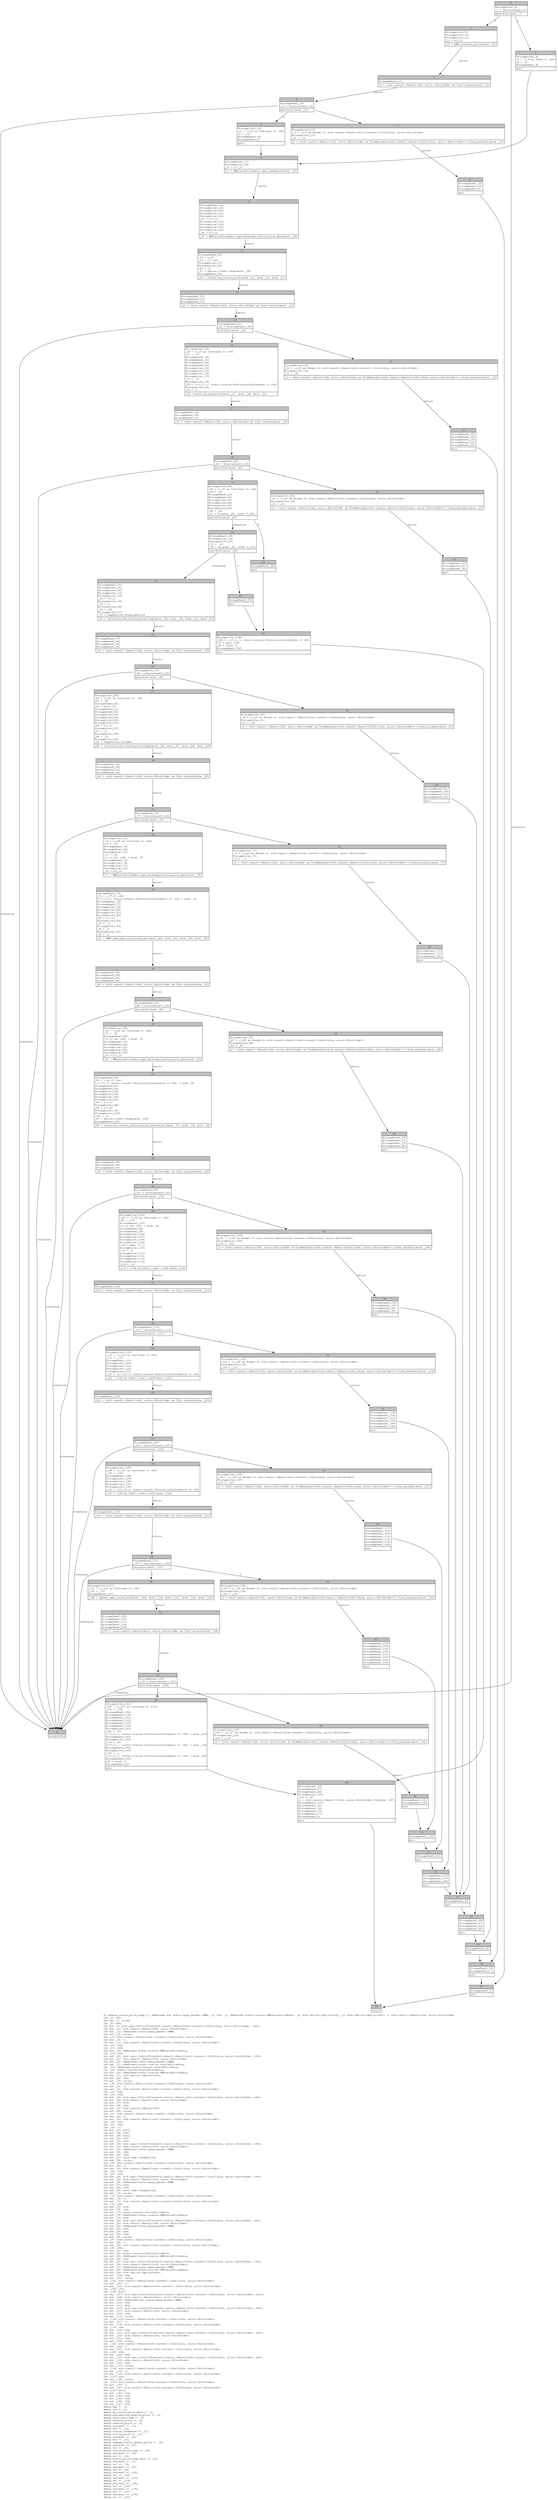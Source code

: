 digraph Mir_0_1795 {
    graph [fontname="Courier, monospace"];
    node [fontname="Courier, monospace"];
    edge [fontname="Courier, monospace"];
    label=<fn update_oracle_price_twap(_1: &amp;ReErased mut state::perp_market::AMM, _2: i64, _3: &amp;ReErased state::oracle::MMOraclePriceData, _4: std::option::Option&lt;u64&gt;, _5: std::option::Option&lt;i64&gt;) -&gt; std::result::Result&lt;i64, error::ErrorCode&gt;<br align="left"/>let _6: u64;<br align="left"/>let mut _7: isize;<br align="left"/>let _8: u64;<br align="left"/>let mut _9: std::ops::ControlFlow&lt;std::result::Result&lt;std::convert::Infallible, error::ErrorCode&gt;, u64&gt;;<br align="left"/>let mut _10: std::result::Result&lt;u64, error::ErrorCode&gt;;<br align="left"/>let mut _11: &amp;ReErased state::perp_market::AMM;<br align="left"/>let mut _12: isize;<br align="left"/>let _13: std::result::Result&lt;std::convert::Infallible, error::ErrorCode&gt;;<br align="left"/>let mut _14: !;<br align="left"/>let mut _15: std::result::Result&lt;std::convert::Infallible, error::ErrorCode&gt;;<br align="left"/>let _16: u64;<br align="left"/>let _17: u64;<br align="left"/>let mut _18: &amp;ReErased state::oracle::MMOraclePriceData;<br align="left"/>let _19: i64;<br align="left"/>let mut _20: std::ops::ControlFlow&lt;std::result::Result&lt;std::convert::Infallible, error::ErrorCode&gt;, i64&gt;;<br align="left"/>let mut _21: std::result::Result&lt;i64, error::ErrorCode&gt;;<br align="left"/>let mut _22: &amp;ReErased state::perp_market::AMM;<br align="left"/>let mut _23: &amp;ReErased state::oracle::OraclePriceData;<br align="left"/>let _24: &amp;ReErased state::oracle::OraclePriceData;<br align="left"/>let _25: state::oracle::OraclePriceData;<br align="left"/>let mut _26: &amp;ReErased state::oracle::MMOraclePriceData;<br align="left"/>let mut _27: std::option::Option&lt;u64&gt;;<br align="left"/>let mut _28: u64;<br align="left"/>let mut _29: isize;<br align="left"/>let _30: std::result::Result&lt;std::convert::Infallible, error::ErrorCode&gt;;<br align="left"/>let mut _31: !;<br align="left"/>let mut _32: std::result::Result&lt;std::convert::Infallible, error::ErrorCode&gt;;<br align="left"/>let _33: i64;<br align="left"/>let _34: i64;<br align="left"/>let mut _35: std::ops::ControlFlow&lt;std::result::Result&lt;std::convert::Infallible, error::ErrorCode&gt;, i64&gt;;<br align="left"/>let mut _36: std::result::Result&lt;i64, error::ErrorCode&gt;;<br align="left"/>let mut _37: i64;<br align="left"/>let mut _38: i64;<br align="left"/>let mut _39: std::option::Option&lt;i64&gt;;<br align="left"/>let mut _40: isize;<br align="left"/>let _41: std::result::Result&lt;std::convert::Infallible, error::ErrorCode&gt;;<br align="left"/>let mut _42: !;<br align="left"/>let mut _43: std::result::Result&lt;std::convert::Infallible, error::ErrorCode&gt;;<br align="left"/>let _44: i64;<br align="left"/>let _45: i64;<br align="left"/>let _46: ();<br align="left"/>let mut _47: bool;<br align="left"/>let mut _48: i64;<br align="left"/>let mut _49: bool;<br align="left"/>let mut _50: i64;<br align="left"/>let mut _51: i64;<br align="left"/>let mut _52: std::ops::ControlFlow&lt;std::result::Result&lt;std::convert::Infallible, error::ErrorCode&gt;, i64&gt;;<br align="left"/>let mut _53: std::result::Result&lt;i64, error::ErrorCode&gt;;<br align="left"/>let mut _54: &amp;ReErased state::perp_market::AMM;<br align="left"/>let mut _55: i64;<br align="left"/>let mut _56: i64;<br align="left"/>let mut _57: math::amm::TwapPeriod;<br align="left"/>let mut _58: isize;<br align="left"/>let _59: std::result::Result&lt;std::convert::Infallible, error::ErrorCode&gt;;<br align="left"/>let mut _60: !;<br align="left"/>let mut _61: std::result::Result&lt;std::convert::Infallible, error::ErrorCode&gt;;<br align="left"/>let _62: i64;<br align="left"/>let _63: i64;<br align="left"/>let mut _64: std::ops::ControlFlow&lt;std::result::Result&lt;std::convert::Infallible, error::ErrorCode&gt;, i64&gt;;<br align="left"/>let mut _65: std::result::Result&lt;i64, error::ErrorCode&gt;;<br align="left"/>let mut _66: &amp;ReErased state::perp_market::AMM;<br align="left"/>let mut _67: i64;<br align="left"/>let mut _68: i64;<br align="left"/>let mut _69: math::amm::TwapPeriod;<br align="left"/>let mut _70: isize;<br align="left"/>let _71: std::result::Result&lt;std::convert::Infallible, error::ErrorCode&gt;;<br align="left"/>let mut _72: !;<br align="left"/>let mut _73: std::result::Result&lt;std::convert::Infallible, error::ErrorCode&gt;;<br align="left"/>let _74: i64;<br align="left"/>let mut _75: i64;<br align="left"/>let mut _76: i64;<br align="left"/>let mut _77: state::oracle::OraclePriceData;<br align="left"/>let mut _78: &amp;ReErased state::oracle::MMOraclePriceData;<br align="left"/>let mut _79: u64;<br align="left"/>let mut _80: std::ops::ControlFlow&lt;std::result::Result&lt;std::convert::Infallible, error::ErrorCode&gt;, u64&gt;;<br align="left"/>let mut _81: std::result::Result&lt;u64, error::ErrorCode&gt;;<br align="left"/>let mut _82: &amp;ReErased state::perp_market::AMM;<br align="left"/>let mut _83: u64;<br align="left"/>let mut _84: u64;<br align="left"/>let mut _85: i64;<br align="left"/>let mut _86: isize;<br align="left"/>let _87: std::result::Result&lt;std::convert::Infallible, error::ErrorCode&gt;;<br align="left"/>let mut _88: !;<br align="left"/>let mut _89: std::result::Result&lt;std::convert::Infallible, error::ErrorCode&gt;;<br align="left"/>let _90: u64;<br align="left"/>let mut _91: i64;<br align="left"/>let mut _92: state::oracle::OraclePriceData;<br align="left"/>let mut _93: &amp;ReErased state::oracle::MMOraclePriceData;<br align="left"/>let mut _94: i64;<br align="left"/>let mut _95: std::ops::ControlFlow&lt;std::result::Result&lt;std::convert::Infallible, error::ErrorCode&gt;, i64&gt;;<br align="left"/>let mut _96: std::result::Result&lt;i64, error::ErrorCode&gt;;<br align="left"/>let mut _97: &amp;ReErased state::perp_market::AMM;<br align="left"/>let mut _98: &amp;ReErased state::oracle::MMOraclePriceData;<br align="left"/>let mut _99: std::option::Option&lt;u64&gt;;<br align="left"/>let mut _100: u64;<br align="left"/>let mut _101: isize;<br align="left"/>let _102: std::result::Result&lt;std::convert::Infallible, error::ErrorCode&gt;;<br align="left"/>let mut _103: !;<br align="left"/>let mut _104: std::result::Result&lt;std::convert::Infallible, error::ErrorCode&gt;;<br align="left"/>let _105: i64;<br align="left"/>let _106: bool;<br align="left"/>let mut _107: std::ops::ControlFlow&lt;std::result::Result&lt;std::convert::Infallible, error::ErrorCode&gt;, bool&gt;;<br align="left"/>let mut _108: std::result::Result&lt;bool, error::ErrorCode&gt;;<br align="left"/>let mut _109: &amp;ReErased mut state::perp_market::AMM;<br align="left"/>let mut _110: i64;<br align="left"/>let mut _111: u64;<br align="left"/>let mut _112: std::ops::ControlFlow&lt;std::result::Result&lt;std::convert::Infallible, error::ErrorCode&gt;, u64&gt;;<br align="left"/>let mut _113: std::result::Result&lt;u64, error::ErrorCode&gt;;<br align="left"/>let mut _114: i64;<br align="left"/>let mut _115: isize;<br align="left"/>let _116: std::result::Result&lt;std::convert::Infallible, error::ErrorCode&gt;;<br align="left"/>let mut _117: !;<br align="left"/>let mut _118: std::result::Result&lt;std::convert::Infallible, error::ErrorCode&gt;;<br align="left"/>let _119: u64;<br align="left"/>let mut _120: u64;<br align="left"/>let mut _121: std::ops::ControlFlow&lt;std::result::Result&lt;std::convert::Infallible, error::ErrorCode&gt;, u64&gt;;<br align="left"/>let mut _122: std::result::Result&lt;u64, error::ErrorCode&gt;;<br align="left"/>let mut _123: i64;<br align="left"/>let mut _124: isize;<br align="left"/>let _125: std::result::Result&lt;std::convert::Infallible, error::ErrorCode&gt;;<br align="left"/>let mut _126: !;<br align="left"/>let mut _127: std::result::Result&lt;std::convert::Infallible, error::ErrorCode&gt;;<br align="left"/>let _128: u64;<br align="left"/>let mut _129: u64;<br align="left"/>let mut _130: std::ops::ControlFlow&lt;std::result::Result&lt;std::convert::Infallible, error::ErrorCode&gt;, u64&gt;;<br align="left"/>let mut _131: std::result::Result&lt;u64, error::ErrorCode&gt;;<br align="left"/>let mut _132: i64;<br align="left"/>let mut _133: isize;<br align="left"/>let _134: std::result::Result&lt;std::convert::Infallible, error::ErrorCode&gt;;<br align="left"/>let mut _135: !;<br align="left"/>let mut _136: std::result::Result&lt;std::convert::Infallible, error::ErrorCode&gt;;<br align="left"/>let _137: u64;<br align="left"/>let mut _138: isize;<br align="left"/>let _139: std::result::Result&lt;std::convert::Infallible, error::ErrorCode&gt;;<br align="left"/>let mut _140: !;<br align="left"/>let mut _141: std::result::Result&lt;std::convert::Infallible, error::ErrorCode&gt;;<br align="left"/>let _142: bool;<br align="left"/>let mut _143: i64;<br align="left"/>let mut _144: i64;<br align="left"/>let mut _145: i64;<br align="left"/>let mut _146: i64;<br align="left"/>let mut _147: i64;<br align="left"/>debug amm =&gt; _1;<br align="left"/>debug now =&gt; _2;<br align="left"/>debug mm_oracle_price_data =&gt; _3;<br align="left"/>debug precomputed_reserve_price =&gt; _4;<br align="left"/>debug sanitize_clamp =&gt; _5;<br align="left"/>debug reserve_price =&gt; _6;<br align="left"/>debug reserve_price =&gt; _8;<br align="left"/>debug residual =&gt; _13;<br align="left"/>debug val =&gt; _16;<br align="left"/>debug oracle_confidence =&gt; _17;<br align="left"/>debug oracle_price =&gt; _19;<br align="left"/>debug residual =&gt; _30;<br align="left"/>debug val =&gt; _33;<br align="left"/>debug capped_oracle_update_price =&gt; _34;<br align="left"/>debug residual =&gt; _41;<br align="left"/>debug val =&gt; _44;<br align="left"/>debug oracle_price_twap =&gt; _45;<br align="left"/>debug residual =&gt; _59;<br align="left"/>debug val =&gt; _62;<br align="left"/>debug oracle_price_twap_5min =&gt; _63;<br align="left"/>debug residual =&gt; _71;<br align="left"/>debug val =&gt; _74;<br align="left"/>debug residual =&gt; _87;<br align="left"/>debug val =&gt; _90;<br align="left"/>debug residual =&gt; _102;<br align="left"/>debug val =&gt; _105;<br align="left"/>debug residual =&gt; _116;<br align="left"/>debug val =&gt; _119;<br align="left"/>debug residual =&gt; _125;<br align="left"/>debug val =&gt; _128;<br align="left"/>debug residual =&gt; _134;<br align="left"/>debug val =&gt; _137;<br align="left"/>debug residual =&gt; _139;<br align="left"/>debug val =&gt; _142;<br align="left"/>>;
    bb0__0_1795 [shape="none", label=<<table border="0" cellborder="1" cellspacing="0"><tr><td bgcolor="gray" align="center" colspan="1">0</td></tr><tr><td align="left" balign="left">StorageLive(_6)<br/>_7 = discriminant(_4)<br/></td></tr><tr><td align="left">switchInt(move _7)</td></tr></table>>];
    bb1__0_1795 [shape="none", label=<<table border="0" cellborder="1" cellspacing="0"><tr><td bgcolor="gray" align="center" colspan="1">1</td></tr><tr><td align="left" balign="left">StorageLive(_9)<br/>StorageLive(_10)<br/>StorageLive(_11)<br/>_11 = &amp;(*_1)<br/></td></tr><tr><td align="left">_10 = AMM::reserve_price(move _11)</td></tr></table>>];
    bb2__0_1795 [shape="none", label=<<table border="0" cellborder="1" cellspacing="0"><tr><td bgcolor="gray" align="center" colspan="1">2</td></tr><tr><td align="left">unreachable</td></tr></table>>];
    bb3__0_1795 [shape="none", label=<<table border="0" cellborder="1" cellspacing="0"><tr><td bgcolor="gray" align="center" colspan="1">3</td></tr><tr><td align="left" balign="left">StorageLive(_8)<br/>_8 = ((_4 as Some).0: u64)<br/>_6 = _8<br/>StorageDead(_8)<br/></td></tr><tr><td align="left">goto</td></tr></table>>];
    bb4__0_1795 [shape="none", label=<<table border="0" cellborder="1" cellspacing="0"><tr><td bgcolor="gray" align="center" colspan="1">4</td></tr><tr><td align="left" balign="left">StorageDead(_11)<br/></td></tr><tr><td align="left">_9 = &lt;std::result::Result&lt;u64, error::ErrorCode&gt; as Try&gt;::branch(move _10)</td></tr></table>>];
    bb5__0_1795 [shape="none", label=<<table border="0" cellborder="1" cellspacing="0"><tr><td bgcolor="gray" align="center" colspan="1">5</td></tr><tr><td align="left" balign="left">StorageDead(_10)<br/>_12 = discriminant(_9)<br/></td></tr><tr><td align="left">switchInt(move _12)</td></tr></table>>];
    bb6__0_1795 [shape="none", label=<<table border="0" cellborder="1" cellspacing="0"><tr><td bgcolor="gray" align="center" colspan="1">6</td></tr><tr><td align="left" balign="left">StorageLive(_16)<br/>_16 = ((_9 as Continue).0: u64)<br/>_6 = _16<br/>StorageDead(_16)<br/>StorageDead(_9)<br/></td></tr><tr><td align="left">goto</td></tr></table>>];
    bb7__0_1795 [shape="none", label=<<table border="0" cellborder="1" cellspacing="0"><tr><td bgcolor="gray" align="center" colspan="1">7</td></tr><tr><td align="left" balign="left">StorageLive(_13)<br/>_13 = ((_9 as Break).0: std::result::Result&lt;std::convert::Infallible, error::ErrorCode&gt;)<br/>StorageLive(_15)<br/>_15 = _13<br/></td></tr><tr><td align="left">_0 = &lt;std::result::Result&lt;i64, error::ErrorCode&gt; as FromResidual&lt;std::result::Result&lt;Infallible, error::ErrorCode&gt;&gt;&gt;::from_residual(move _15)</td></tr></table>>];
    bb8__0_1795 [shape="none", label=<<table border="0" cellborder="1" cellspacing="0"><tr><td bgcolor="gray" align="center" colspan="1">8</td></tr><tr><td align="left" balign="left">StorageDead(_15)<br/>StorageDead(_13)<br/>StorageDead(_9)<br/></td></tr><tr><td align="left">goto</td></tr></table>>];
    bb9__0_1795 [shape="none", label=<<table border="0" cellborder="1" cellspacing="0"><tr><td bgcolor="gray" align="center" colspan="1">9</td></tr><tr><td align="left" balign="left">StorageLive(_17)<br/>StorageLive(_18)<br/>_18 = &amp;(*_3)<br/></td></tr><tr><td align="left">_17 = MMOraclePriceData::get_confidence(move _18)</td></tr></table>>];
    bb10__0_1795 [shape="none", label=<<table border="0" cellborder="1" cellspacing="0"><tr><td bgcolor="gray" align="center" colspan="1">10</td></tr><tr><td align="left" balign="left">StorageDead(_18)<br/>StorageLive(_19)<br/>StorageLive(_20)<br/>StorageLive(_21)<br/>StorageLive(_22)<br/>_22 = &amp;(*_1)<br/>StorageLive(_23)<br/>StorageLive(_24)<br/>StorageLive(_25)<br/>StorageLive(_26)<br/>_26 = &amp;(*_3)<br/></td></tr><tr><td align="left">_25 = MMOraclePriceData::get_exchange_oracle_price_data(move _26)</td></tr></table>>];
    bb11__0_1795 [shape="none", label=<<table border="0" cellborder="1" cellspacing="0"><tr><td bgcolor="gray" align="center" colspan="1">11</td></tr><tr><td align="left" balign="left">StorageDead(_26)<br/>_24 = &amp;_25<br/>_23 = &amp;(*_24)<br/>StorageLive(_27)<br/>StorageLive(_28)<br/>_28 = _6<br/>_27 = Option::&lt;u64&gt;::Some(move _28)<br/>StorageDead(_28)<br/></td></tr><tr><td align="left">_21 = normalise_oracle_price(move _22, move _23, move _27)</td></tr></table>>];
    bb12__0_1795 [shape="none", label=<<table border="0" cellborder="1" cellspacing="0"><tr><td bgcolor="gray" align="center" colspan="1">12</td></tr><tr><td align="left" balign="left">StorageDead(_27)<br/>StorageDead(_23)<br/>StorageDead(_22)<br/></td></tr><tr><td align="left">_20 = &lt;std::result::Result&lt;i64, error::ErrorCode&gt; as Try&gt;::branch(move _21)</td></tr></table>>];
    bb13__0_1795 [shape="none", label=<<table border="0" cellborder="1" cellspacing="0"><tr><td bgcolor="gray" align="center" colspan="1">13</td></tr><tr><td align="left" balign="left">StorageDead(_21)<br/>_29 = discriminant(_20)<br/></td></tr><tr><td align="left">switchInt(move _29)</td></tr></table>>];
    bb14__0_1795 [shape="none", label=<<table border="0" cellborder="1" cellspacing="0"><tr><td bgcolor="gray" align="center" colspan="1">14</td></tr><tr><td align="left" balign="left">StorageLive(_33)<br/>_33 = ((_20 as Continue).0: i64)<br/>_19 = _33<br/>StorageDead(_33)<br/>StorageDead(_25)<br/>StorageDead(_24)<br/>StorageDead(_20)<br/>StorageLive(_34)<br/>StorageLive(_35)<br/>StorageLive(_36)<br/>StorageLive(_37)<br/>_37 = _19<br/>StorageLive(_38)<br/>_38 = (((*_1).1: state::oracle::HistoricalOracleData).3: i64)<br/>StorageLive(_39)<br/>_39 = _5<br/></td></tr><tr><td align="left">_36 = sanitize_new_price(move _37, move _38, move _39)</td></tr></table>>];
    bb15__0_1795 [shape="none", label=<<table border="0" cellborder="1" cellspacing="0"><tr><td bgcolor="gray" align="center" colspan="1">15</td></tr><tr><td align="left" balign="left">StorageLive(_30)<br/>_30 = ((_20 as Break).0: std::result::Result&lt;std::convert::Infallible, error::ErrorCode&gt;)<br/>StorageLive(_32)<br/>_32 = _30<br/></td></tr><tr><td align="left">_0 = &lt;std::result::Result&lt;i64, error::ErrorCode&gt; as FromResidual&lt;std::result::Result&lt;Infallible, error::ErrorCode&gt;&gt;&gt;::from_residual(move _32)</td></tr></table>>];
    bb16__0_1795 [shape="none", label=<<table border="0" cellborder="1" cellspacing="0"><tr><td bgcolor="gray" align="center" colspan="1">16</td></tr><tr><td align="left" balign="left">StorageDead(_32)<br/>StorageDead(_30)<br/>StorageDead(_25)<br/>StorageDead(_24)<br/>StorageDead(_20)<br/></td></tr><tr><td align="left">goto</td></tr></table>>];
    bb17__0_1795 [shape="none", label=<<table border="0" cellborder="1" cellspacing="0"><tr><td bgcolor="gray" align="center" colspan="1">17</td></tr><tr><td align="left" balign="left">StorageDead(_39)<br/>StorageDead(_38)<br/>StorageDead(_37)<br/></td></tr><tr><td align="left">_35 = &lt;std::result::Result&lt;i64, error::ErrorCode&gt; as Try&gt;::branch(move _36)</td></tr></table>>];
    bb18__0_1795 [shape="none", label=<<table border="0" cellborder="1" cellspacing="0"><tr><td bgcolor="gray" align="center" colspan="1">18</td></tr><tr><td align="left" balign="left">StorageDead(_36)<br/>_40 = discriminant(_35)<br/></td></tr><tr><td align="left">switchInt(move _40)</td></tr></table>>];
    bb19__0_1795 [shape="none", label=<<table border="0" cellborder="1" cellspacing="0"><tr><td bgcolor="gray" align="center" colspan="1">19</td></tr><tr><td align="left" balign="left">StorageLive(_44)<br/>_44 = ((_35 as Continue).0: i64)<br/>_34 = _44<br/>StorageDead(_44)<br/>StorageDead(_35)<br/>StorageLive(_45)<br/>StorageLive(_46)<br/>StorageLive(_47)<br/>StorageLive(_48)<br/>_48 = _34<br/>_47 = Gt(move _48, const 0_i64)<br/></td></tr><tr><td align="left">switchInt(move _47)</td></tr></table>>];
    bb20__0_1795 [shape="none", label=<<table border="0" cellborder="1" cellspacing="0"><tr><td bgcolor="gray" align="center" colspan="1">20</td></tr><tr><td align="left" balign="left">StorageLive(_41)<br/>_41 = ((_35 as Break).0: std::result::Result&lt;std::convert::Infallible, error::ErrorCode&gt;)<br/>StorageLive(_43)<br/>_43 = _41<br/></td></tr><tr><td align="left">_0 = &lt;std::result::Result&lt;i64, error::ErrorCode&gt; as FromResidual&lt;std::result::Result&lt;Infallible, error::ErrorCode&gt;&gt;&gt;::from_residual(move _43)</td></tr></table>>];
    bb21__0_1795 [shape="none", label=<<table border="0" cellborder="1" cellspacing="0"><tr><td bgcolor="gray" align="center" colspan="1">21</td></tr><tr><td align="left" balign="left">StorageDead(_43)<br/>StorageDead(_41)<br/>StorageDead(_35)<br/></td></tr><tr><td align="left">goto</td></tr></table>>];
    bb22__0_1795 [shape="none", label=<<table border="0" cellborder="1" cellspacing="0"><tr><td bgcolor="gray" align="center" colspan="1">22</td></tr><tr><td align="left" balign="left">StorageDead(_48)<br/>StorageLive(_49)<br/>StorageLive(_50)<br/>_50 = _19<br/>_49 = Gt(move _50, const 0_i64)<br/></td></tr><tr><td align="left">switchInt(move _49)</td></tr></table>>];
    bb23__0_1795 [shape="none", label=<<table border="0" cellborder="1" cellspacing="0"><tr><td bgcolor="gray" align="center" colspan="1">23</td></tr><tr><td align="left" balign="left">StorageDead(_48)<br/></td></tr><tr><td align="left">goto</td></tr></table>>];
    bb24__0_1795 [shape="none", label=<<table border="0" cellborder="1" cellspacing="0"><tr><td bgcolor="gray" align="center" colspan="1">24</td></tr><tr><td align="left" balign="left">StorageDead(_50)<br/>StorageLive(_51)<br/>StorageLive(_52)<br/>StorageLive(_53)<br/>StorageLive(_54)<br/>_54 = &amp;(*_1)<br/>StorageLive(_55)<br/>_55 = _2<br/>StorageLive(_56)<br/>_56 = _34<br/>StorageLive(_57)<br/>_57 = TwapPeriod::FundingPeriod<br/></td></tr><tr><td align="left">_53 = calculate_new_oracle_price_twap(move _54, move _55, move _56, move _57)</td></tr></table>>];
    bb25__0_1795 [shape="none", label=<<table border="0" cellborder="1" cellspacing="0"><tr><td bgcolor="gray" align="center" colspan="1">25</td></tr><tr><td align="left" balign="left">StorageDead(_57)<br/>StorageDead(_56)<br/>StorageDead(_55)<br/>StorageDead(_54)<br/></td></tr><tr><td align="left">_52 = &lt;std::result::Result&lt;i64, error::ErrorCode&gt; as Try&gt;::branch(move _53)</td></tr></table>>];
    bb26__0_1795 [shape="none", label=<<table border="0" cellborder="1" cellspacing="0"><tr><td bgcolor="gray" align="center" colspan="1">26</td></tr><tr><td align="left" balign="left">StorageDead(_53)<br/>_58 = discriminant(_52)<br/></td></tr><tr><td align="left">switchInt(move _58)</td></tr></table>>];
    bb27__0_1795 [shape="none", label=<<table border="0" cellborder="1" cellspacing="0"><tr><td bgcolor="gray" align="center" colspan="1">27</td></tr><tr><td align="left" balign="left">StorageLive(_62)<br/>_62 = ((_52 as Continue).0: i64)<br/>_51 = _62<br/>StorageDead(_62)<br/>_45 = move _51<br/>StorageDead(_51)<br/>StorageDead(_52)<br/>StorageLive(_63)<br/>StorageLive(_64)<br/>StorageLive(_65)<br/>StorageLive(_66)<br/>_66 = &amp;(*_1)<br/>StorageLive(_67)<br/>_67 = _2<br/>StorageLive(_68)<br/>_68 = _34<br/>StorageLive(_69)<br/>_69 = TwapPeriod::FiveMin<br/></td></tr><tr><td align="left">_65 = calculate_new_oracle_price_twap(move _66, move _67, move _68, move _69)</td></tr></table>>];
    bb28__0_1795 [shape="none", label=<<table border="0" cellborder="1" cellspacing="0"><tr><td bgcolor="gray" align="center" colspan="1">28</td></tr><tr><td align="left" balign="left">StorageLive(_59)<br/>_59 = ((_52 as Break).0: std::result::Result&lt;std::convert::Infallible, error::ErrorCode&gt;)<br/>StorageLive(_61)<br/>_61 = _59<br/></td></tr><tr><td align="left">_0 = &lt;std::result::Result&lt;i64, error::ErrorCode&gt; as FromResidual&lt;std::result::Result&lt;Infallible, error::ErrorCode&gt;&gt;&gt;::from_residual(move _61)</td></tr></table>>];
    bb29__0_1795 [shape="none", label=<<table border="0" cellborder="1" cellspacing="0"><tr><td bgcolor="gray" align="center" colspan="1">29</td></tr><tr><td align="left" balign="left">StorageDead(_61)<br/>StorageDead(_59)<br/>StorageDead(_51)<br/>StorageDead(_52)<br/></td></tr><tr><td align="left">goto</td></tr></table>>];
    bb30__0_1795 [shape="none", label=<<table border="0" cellborder="1" cellspacing="0"><tr><td bgcolor="gray" align="center" colspan="1">30</td></tr><tr><td align="left" balign="left">StorageDead(_69)<br/>StorageDead(_68)<br/>StorageDead(_67)<br/>StorageDead(_66)<br/></td></tr><tr><td align="left">_64 = &lt;std::result::Result&lt;i64, error::ErrorCode&gt; as Try&gt;::branch(move _65)</td></tr></table>>];
    bb31__0_1795 [shape="none", label=<<table border="0" cellborder="1" cellspacing="0"><tr><td bgcolor="gray" align="center" colspan="1">31</td></tr><tr><td align="left" balign="left">StorageDead(_65)<br/>_70 = discriminant(_64)<br/></td></tr><tr><td align="left">switchInt(move _70)</td></tr></table>>];
    bb32__0_1795 [shape="none", label=<<table border="0" cellborder="1" cellspacing="0"><tr><td bgcolor="gray" align="center" colspan="1">32</td></tr><tr><td align="left" balign="left">StorageLive(_74)<br/>_74 = ((_64 as Continue).0: i64)<br/>_63 = _74<br/>StorageDead(_74)<br/>StorageDead(_64)<br/>StorageLive(_75)<br/>_75 = _34<br/>((*_1).41: i64) = move _75<br/>StorageDead(_75)<br/>StorageLive(_76)<br/>StorageLive(_77)<br/>StorageLive(_78)<br/>_78 = &amp;(*_3)<br/></td></tr><tr><td align="left">_77 = MMOraclePriceData::get_exchange_oracle_price_data(move _78)</td></tr></table>>];
    bb33__0_1795 [shape="none", label=<<table border="0" cellborder="1" cellspacing="0"><tr><td bgcolor="gray" align="center" colspan="1">33</td></tr><tr><td align="left" balign="left">StorageLive(_71)<br/>_71 = ((_64 as Break).0: std::result::Result&lt;std::convert::Infallible, error::ErrorCode&gt;)<br/>StorageLive(_73)<br/>_73 = _71<br/></td></tr><tr><td align="left">_0 = &lt;std::result::Result&lt;i64, error::ErrorCode&gt; as FromResidual&lt;std::result::Result&lt;Infallible, error::ErrorCode&gt;&gt;&gt;::from_residual(move _73)</td></tr></table>>];
    bb34__0_1795 [shape="none", label=<<table border="0" cellborder="1" cellspacing="0"><tr><td bgcolor="gray" align="center" colspan="1">34</td></tr><tr><td align="left" balign="left">StorageDead(_73)<br/>StorageDead(_71)<br/>StorageDead(_64)<br/></td></tr><tr><td align="left">goto</td></tr></table>>];
    bb35__0_1795 [shape="none", label=<<table border="0" cellborder="1" cellspacing="0"><tr><td bgcolor="gray" align="center" colspan="1">35</td></tr><tr><td align="left" balign="left">StorageDead(_78)<br/>_76 = (_77.0: i64)<br/>(((*_1).1: state::oracle::HistoricalOracleData).0: i64) = move _76<br/>StorageDead(_76)<br/>StorageDead(_77)<br/>StorageLive(_79)<br/>StorageLive(_80)<br/>StorageLive(_81)<br/>StorageLive(_82)<br/>_82 = &amp;(*_1)<br/>StorageLive(_83)<br/>_83 = _17<br/>StorageLive(_84)<br/>_84 = _6<br/>StorageLive(_85)<br/>_85 = _2<br/></td></tr><tr><td align="left">_81 = AMM::get_new_oracle_conf_pct(move _82, move _83, move _84, move _85)</td></tr></table>>];
    bb36__0_1795 [shape="none", label=<<table border="0" cellborder="1" cellspacing="0"><tr><td bgcolor="gray" align="center" colspan="1">36</td></tr><tr><td align="left" balign="left">StorageDead(_85)<br/>StorageDead(_84)<br/>StorageDead(_83)<br/>StorageDead(_82)<br/></td></tr><tr><td align="left">_80 = &lt;std::result::Result&lt;u64, error::ErrorCode&gt; as Try&gt;::branch(move _81)</td></tr></table>>];
    bb37__0_1795 [shape="none", label=<<table border="0" cellborder="1" cellspacing="0"><tr><td bgcolor="gray" align="center" colspan="1">37</td></tr><tr><td align="left" balign="left">StorageDead(_81)<br/>_86 = discriminant(_80)<br/></td></tr><tr><td align="left">switchInt(move _86)</td></tr></table>>];
    bb38__0_1795 [shape="none", label=<<table border="0" cellborder="1" cellspacing="0"><tr><td bgcolor="gray" align="center" colspan="1">38</td></tr><tr><td align="left" balign="left">StorageLive(_90)<br/>_90 = ((_80 as Continue).0: u64)<br/>_79 = _90<br/>StorageDead(_90)<br/>((*_1).48: u64) = move _79<br/>StorageDead(_79)<br/>StorageDead(_80)<br/>StorageLive(_91)<br/>StorageLive(_92)<br/>StorageLive(_93)<br/>_93 = &amp;(*_3)<br/></td></tr><tr><td align="left">_92 = MMOraclePriceData::get_exchange_oracle_price_data(move _93)</td></tr></table>>];
    bb39__0_1795 [shape="none", label=<<table border="0" cellborder="1" cellspacing="0"><tr><td bgcolor="gray" align="center" colspan="1">39</td></tr><tr><td align="left" balign="left">StorageLive(_87)<br/>_87 = ((_80 as Break).0: std::result::Result&lt;std::convert::Infallible, error::ErrorCode&gt;)<br/>StorageLive(_89)<br/>_89 = _87<br/></td></tr><tr><td align="left">_0 = &lt;std::result::Result&lt;i64, error::ErrorCode&gt; as FromResidual&lt;std::result::Result&lt;Infallible, error::ErrorCode&gt;&gt;&gt;::from_residual(move _89)</td></tr></table>>];
    bb40__0_1795 [shape="none", label=<<table border="0" cellborder="1" cellspacing="0"><tr><td bgcolor="gray" align="center" colspan="1">40</td></tr><tr><td align="left" balign="left">StorageDead(_89)<br/>StorageDead(_87)<br/>StorageDead(_79)<br/>StorageDead(_80)<br/></td></tr><tr><td align="left">goto</td></tr></table>>];
    bb41__0_1795 [shape="none", label=<<table border="0" cellborder="1" cellspacing="0"><tr><td bgcolor="gray" align="center" colspan="1">41</td></tr><tr><td align="left" balign="left">StorageDead(_93)<br/>_91 = (_92.2: i64)<br/>(((*_1).1: state::oracle::HistoricalOracleData).2: i64) = move _91<br/>StorageDead(_91)<br/>StorageDead(_92)<br/>StorageLive(_94)<br/>StorageLive(_95)<br/>StorageLive(_96)<br/>StorageLive(_97)<br/>_97 = &amp;(*_1)<br/>StorageLive(_98)<br/>_98 = &amp;(*_3)<br/>StorageLive(_99)<br/>StorageLive(_100)<br/>_100 = _6<br/>_99 = Option::&lt;u64&gt;::Some(move _100)<br/>StorageDead(_100)<br/></td></tr><tr><td align="left">_96 = calculate_oracle_reserve_price_spread_pct(move _97, move _98, move _99)</td></tr></table>>];
    bb42__0_1795 [shape="none", label=<<table border="0" cellborder="1" cellspacing="0"><tr><td bgcolor="gray" align="center" colspan="1">42</td></tr><tr><td align="left" balign="left">StorageDead(_99)<br/>StorageDead(_98)<br/>StorageDead(_97)<br/></td></tr><tr><td align="left">_95 = &lt;std::result::Result&lt;i64, error::ErrorCode&gt; as Try&gt;::branch(move _96)</td></tr></table>>];
    bb43__0_1795 [shape="none", label=<<table border="0" cellborder="1" cellspacing="0"><tr><td bgcolor="gray" align="center" colspan="1">43</td></tr><tr><td align="left" balign="left">StorageDead(_96)<br/>_101 = discriminant(_95)<br/></td></tr><tr><td align="left">switchInt(move _101)</td></tr></table>>];
    bb44__0_1795 [shape="none", label=<<table border="0" cellborder="1" cellspacing="0"><tr><td bgcolor="gray" align="center" colspan="1">44</td></tr><tr><td align="left" balign="left">StorageLive(_105)<br/>_105 = ((_95 as Continue).0: i64)<br/>_94 = _105<br/>StorageDead(_105)<br/>((*_1).42: i64) = move _94<br/>StorageDead(_94)<br/>StorageDead(_95)<br/>StorageLive(_106)<br/>StorageLive(_107)<br/>StorageLive(_108)<br/>StorageLive(_109)<br/>_109 = &amp;mut (*_1)<br/>StorageLive(_110)<br/>_110 = _2<br/>StorageLive(_111)<br/>StorageLive(_112)<br/>StorageLive(_113)<br/>StorageLive(_114)<br/>_114 = _19<br/></td></tr><tr><td align="left">_113 = &lt;i64 as Cast&gt;::cast::&lt;u64&gt;(move _114)</td></tr></table>>];
    bb45__0_1795 [shape="none", label=<<table border="0" cellborder="1" cellspacing="0"><tr><td bgcolor="gray" align="center" colspan="1">45</td></tr><tr><td align="left" balign="left">StorageLive(_102)<br/>_102 = ((_95 as Break).0: std::result::Result&lt;std::convert::Infallible, error::ErrorCode&gt;)<br/>StorageLive(_104)<br/>_104 = _102<br/></td></tr><tr><td align="left">_0 = &lt;std::result::Result&lt;i64, error::ErrorCode&gt; as FromResidual&lt;std::result::Result&lt;Infallible, error::ErrorCode&gt;&gt;&gt;::from_residual(move _104)</td></tr></table>>];
    bb46__0_1795 [shape="none", label=<<table border="0" cellborder="1" cellspacing="0"><tr><td bgcolor="gray" align="center" colspan="1">46</td></tr><tr><td align="left" balign="left">StorageDead(_104)<br/>StorageDead(_102)<br/>StorageDead(_94)<br/>StorageDead(_95)<br/></td></tr><tr><td align="left">goto</td></tr></table>>];
    bb47__0_1795 [shape="none", label=<<table border="0" cellborder="1" cellspacing="0"><tr><td bgcolor="gray" align="center" colspan="1">47</td></tr><tr><td align="left" balign="left">StorageDead(_114)<br/></td></tr><tr><td align="left">_112 = &lt;std::result::Result&lt;u64, error::ErrorCode&gt; as Try&gt;::branch(move _113)</td></tr></table>>];
    bb48__0_1795 [shape="none", label=<<table border="0" cellborder="1" cellspacing="0"><tr><td bgcolor="gray" align="center" colspan="1">48</td></tr><tr><td align="left" balign="left">StorageDead(_113)<br/>_115 = discriminant(_112)<br/></td></tr><tr><td align="left">switchInt(move _115)</td></tr></table>>];
    bb49__0_1795 [shape="none", label=<<table border="0" cellborder="1" cellspacing="0"><tr><td bgcolor="gray" align="center" colspan="1">49</td></tr><tr><td align="left" balign="left">StorageLive(_119)<br/>_119 = ((_112 as Continue).0: u64)<br/>_111 = _119<br/>StorageDead(_119)<br/>StorageLive(_120)<br/>StorageLive(_121)<br/>StorageLive(_122)<br/>StorageLive(_123)<br/>_123 = (((*_1).1: state::oracle::HistoricalOracleData).3: i64)<br/></td></tr><tr><td align="left">_122 = &lt;i64 as Cast&gt;::cast::&lt;u64&gt;(move _123)</td></tr></table>>];
    bb50__0_1795 [shape="none", label=<<table border="0" cellborder="1" cellspacing="0"><tr><td bgcolor="gray" align="center" colspan="1">50</td></tr><tr><td align="left" balign="left">StorageLive(_116)<br/>_116 = ((_112 as Break).0: std::result::Result&lt;std::convert::Infallible, error::ErrorCode&gt;)<br/>StorageLive(_118)<br/>_118 = _116<br/></td></tr><tr><td align="left">_0 = &lt;std::result::Result&lt;i64, error::ErrorCode&gt; as FromResidual&lt;std::result::Result&lt;Infallible, error::ErrorCode&gt;&gt;&gt;::from_residual(move _118)</td></tr></table>>];
    bb51__0_1795 [shape="none", label=<<table border="0" cellborder="1" cellspacing="0"><tr><td bgcolor="gray" align="center" colspan="1">51</td></tr><tr><td align="left" balign="left">StorageDead(_118)<br/>StorageDead(_116)<br/>StorageDead(_111)<br/>StorageDead(_110)<br/>StorageDead(_109)<br/>StorageDead(_108)<br/></td></tr><tr><td align="left">goto</td></tr></table>>];
    bb52__0_1795 [shape="none", label=<<table border="0" cellborder="1" cellspacing="0"><tr><td bgcolor="gray" align="center" colspan="1">52</td></tr><tr><td align="left" balign="left">StorageDead(_123)<br/></td></tr><tr><td align="left">_121 = &lt;std::result::Result&lt;u64, error::ErrorCode&gt; as Try&gt;::branch(move _122)</td></tr></table>>];
    bb53__0_1795 [shape="none", label=<<table border="0" cellborder="1" cellspacing="0"><tr><td bgcolor="gray" align="center" colspan="1">53</td></tr><tr><td align="left" balign="left">StorageDead(_122)<br/>_124 = discriminant(_121)<br/></td></tr><tr><td align="left">switchInt(move _124)</td></tr></table>>];
    bb54__0_1795 [shape="none", label=<<table border="0" cellborder="1" cellspacing="0"><tr><td bgcolor="gray" align="center" colspan="1">54</td></tr><tr><td align="left" balign="left">StorageLive(_128)<br/>_128 = ((_121 as Continue).0: u64)<br/>_120 = _128<br/>StorageDead(_128)<br/>StorageLive(_129)<br/>StorageLive(_130)<br/>StorageLive(_131)<br/>StorageLive(_132)<br/>_132 = (((*_1).1: state::oracle::HistoricalOracleData).4: i64)<br/></td></tr><tr><td align="left">_131 = &lt;i64 as Cast&gt;::cast::&lt;u64&gt;(move _132)</td></tr></table>>];
    bb55__0_1795 [shape="none", label=<<table border="0" cellborder="1" cellspacing="0"><tr><td bgcolor="gray" align="center" colspan="1">55</td></tr><tr><td align="left" balign="left">StorageLive(_125)<br/>_125 = ((_121 as Break).0: std::result::Result&lt;std::convert::Infallible, error::ErrorCode&gt;)<br/>StorageLive(_127)<br/>_127 = _125<br/></td></tr><tr><td align="left">_0 = &lt;std::result::Result&lt;i64, error::ErrorCode&gt; as FromResidual&lt;std::result::Result&lt;Infallible, error::ErrorCode&gt;&gt;&gt;::from_residual(move _127)</td></tr></table>>];
    bb56__0_1795 [shape="none", label=<<table border="0" cellborder="1" cellspacing="0"><tr><td bgcolor="gray" align="center" colspan="1">56</td></tr><tr><td align="left" balign="left">StorageDead(_127)<br/>StorageDead(_125)<br/>StorageDead(_120)<br/>StorageDead(_111)<br/>StorageDead(_110)<br/>StorageDead(_109)<br/>StorageDead(_108)<br/></td></tr><tr><td align="left">goto</td></tr></table>>];
    bb57__0_1795 [shape="none", label=<<table border="0" cellborder="1" cellspacing="0"><tr><td bgcolor="gray" align="center" colspan="1">57</td></tr><tr><td align="left" balign="left">StorageDead(_132)<br/></td></tr><tr><td align="left">_130 = &lt;std::result::Result&lt;u64, error::ErrorCode&gt; as Try&gt;::branch(move _131)</td></tr></table>>];
    bb58__0_1795 [shape="none", label=<<table border="0" cellborder="1" cellspacing="0"><tr><td bgcolor="gray" align="center" colspan="1">58</td></tr><tr><td align="left" balign="left">StorageDead(_131)<br/>_133 = discriminant(_130)<br/></td></tr><tr><td align="left">switchInt(move _133)</td></tr></table>>];
    bb59__0_1795 [shape="none", label=<<table border="0" cellborder="1" cellspacing="0"><tr><td bgcolor="gray" align="center" colspan="1">59</td></tr><tr><td align="left" balign="left">StorageLive(_137)<br/>_137 = ((_130 as Continue).0: u64)<br/>_129 = _137<br/>StorageDead(_137)<br/></td></tr><tr><td align="left">_108 = update_amm_oracle_std(move _109, move _110, move _111, move _120, move _129)</td></tr></table>>];
    bb60__0_1795 [shape="none", label=<<table border="0" cellborder="1" cellspacing="0"><tr><td bgcolor="gray" align="center" colspan="1">60</td></tr><tr><td align="left" balign="left">StorageLive(_134)<br/>_134 = ((_130 as Break).0: std::result::Result&lt;std::convert::Infallible, error::ErrorCode&gt;)<br/>StorageLive(_136)<br/>_136 = _134<br/></td></tr><tr><td align="left">_0 = &lt;std::result::Result&lt;i64, error::ErrorCode&gt; as FromResidual&lt;std::result::Result&lt;Infallible, error::ErrorCode&gt;&gt;&gt;::from_residual(move _136)</td></tr></table>>];
    bb61__0_1795 [shape="none", label=<<table border="0" cellborder="1" cellspacing="0"><tr><td bgcolor="gray" align="center" colspan="1">61</td></tr><tr><td align="left" balign="left">StorageDead(_136)<br/>StorageDead(_134)<br/>StorageDead(_129)<br/>StorageDead(_120)<br/>StorageDead(_111)<br/>StorageDead(_110)<br/>StorageDead(_109)<br/>StorageDead(_108)<br/></td></tr><tr><td align="left">goto</td></tr></table>>];
    bb62__0_1795 [shape="none", label=<<table border="0" cellborder="1" cellspacing="0"><tr><td bgcolor="gray" align="center" colspan="1">62</td></tr><tr><td align="left" balign="left">StorageDead(_129)<br/>StorageDead(_120)<br/>StorageDead(_111)<br/>StorageDead(_110)<br/>StorageDead(_109)<br/></td></tr><tr><td align="left">_107 = &lt;std::result::Result&lt;bool, error::ErrorCode&gt; as Try&gt;::branch(move _108)</td></tr></table>>];
    bb63__0_1795 [shape="none", label=<<table border="0" cellborder="1" cellspacing="0"><tr><td bgcolor="gray" align="center" colspan="1">63</td></tr><tr><td align="left" balign="left">StorageDead(_108)<br/>_138 = discriminant(_107)<br/></td></tr><tr><td align="left">switchInt(move _138)</td></tr></table>>];
    bb64__0_1795 [shape="none", label=<<table border="0" cellborder="1" cellspacing="0"><tr><td bgcolor="gray" align="center" colspan="1">64</td></tr><tr><td align="left" balign="left">StorageLive(_142)<br/>_142 = ((_107 as Continue).0: bool)<br/>_106 = _142<br/>StorageDead(_142)<br/>StorageDead(_130)<br/>StorageDead(_121)<br/>StorageDead(_112)<br/>StorageDead(_107)<br/>StorageDead(_106)<br/>StorageLive(_143)<br/>_143 = _63<br/>(((*_1).1: state::oracle::HistoricalOracleData).4: i64) = move _143<br/>StorageDead(_143)<br/>StorageLive(_144)<br/>_144 = _45<br/>(((*_1).1: state::oracle::HistoricalOracleData).3: i64) = move _144<br/>StorageDead(_144)<br/>StorageLive(_145)<br/>_145 = _2<br/>(((*_1).1: state::oracle::HistoricalOracleData).5: i64) = move _145<br/>StorageDead(_145)<br/>_46 = const ()<br/>StorageDead(_63)<br/></td></tr><tr><td align="left">goto</td></tr></table>>];
    bb65__0_1795 [shape="none", label=<<table border="0" cellborder="1" cellspacing="0"><tr><td bgcolor="gray" align="center" colspan="1">65</td></tr><tr><td align="left" balign="left">StorageLive(_139)<br/>_139 = ((_107 as Break).0: std::result::Result&lt;std::convert::Infallible, error::ErrorCode&gt;)<br/>StorageLive(_141)<br/>_141 = _139<br/></td></tr><tr><td align="left">_0 = &lt;std::result::Result&lt;i64, error::ErrorCode&gt; as FromResidual&lt;std::result::Result&lt;Infallible, error::ErrorCode&gt;&gt;&gt;::from_residual(move _141)</td></tr></table>>];
    bb66__0_1795 [shape="none", label=<<table border="0" cellborder="1" cellspacing="0"><tr><td bgcolor="gray" align="center" colspan="1">66</td></tr><tr><td align="left" balign="left">StorageDead(_141)<br/>StorageDead(_139)<br/></td></tr><tr><td align="left">goto</td></tr></table>>];
    bb67__0_1795 [shape="none", label=<<table border="0" cellborder="1" cellspacing="0"><tr><td bgcolor="gray" align="center" colspan="1">67</td></tr><tr><td align="left" balign="left">StorageDead(_50)<br/></td></tr><tr><td align="left">goto</td></tr></table>>];
    bb68__0_1795 [shape="none", label=<<table border="0" cellborder="1" cellspacing="0"><tr><td bgcolor="gray" align="center" colspan="1">68</td></tr><tr><td align="left" balign="left">StorageLive(_146)<br/>_146 = (((*_1).1: state::oracle::HistoricalOracleData).3: i64)<br/>_45 = move _146<br/>_46 = const ()<br/>StorageDead(_146)<br/></td></tr><tr><td align="left">goto</td></tr></table>>];
    bb69__0_1795 [shape="none", label=<<table border="0" cellborder="1" cellspacing="0"><tr><td bgcolor="gray" align="center" colspan="1">69</td></tr><tr><td align="left" balign="left">StorageDead(_49)<br/>StorageDead(_47)<br/>StorageDead(_46)<br/>StorageLive(_147)<br/>_147 = _45<br/>_0 = std::result::Result::&lt;i64, error::ErrorCode&gt;::Ok(move _147)<br/>StorageDead(_147)<br/>StorageDead(_45)<br/>StorageDead(_34)<br/>StorageDead(_19)<br/>StorageDead(_17)<br/>StorageDead(_6)<br/></td></tr><tr><td align="left">goto</td></tr></table>>];
    bb70__0_1795 [shape="none", label=<<table border="0" cellborder="1" cellspacing="0"><tr><td bgcolor="gray" align="center" colspan="1">70</td></tr><tr><td align="left" balign="left">StorageDead(_130)<br/></td></tr><tr><td align="left">goto</td></tr></table>>];
    bb71__0_1795 [shape="none", label=<<table border="0" cellborder="1" cellspacing="0"><tr><td bgcolor="gray" align="center" colspan="1">71</td></tr><tr><td align="left" balign="left">StorageDead(_121)<br/></td></tr><tr><td align="left">goto</td></tr></table>>];
    bb72__0_1795 [shape="none", label=<<table border="0" cellborder="1" cellspacing="0"><tr><td bgcolor="gray" align="center" colspan="1">72</td></tr><tr><td align="left" balign="left">StorageDead(_112)<br/>StorageDead(_107)<br/>StorageDead(_106)<br/></td></tr><tr><td align="left">goto</td></tr></table>>];
    bb73__0_1795 [shape="none", label=<<table border="0" cellborder="1" cellspacing="0"><tr><td bgcolor="gray" align="center" colspan="1">73</td></tr><tr><td align="left" balign="left">StorageDead(_63)<br/></td></tr><tr><td align="left">goto</td></tr></table>>];
    bb74__0_1795 [shape="none", label=<<table border="0" cellborder="1" cellspacing="0"><tr><td bgcolor="gray" align="center" colspan="1">74</td></tr><tr><td align="left" balign="left">StorageDead(_49)<br/>StorageDead(_47)<br/>StorageDead(_46)<br/>StorageDead(_45)<br/></td></tr><tr><td align="left">goto</td></tr></table>>];
    bb75__0_1795 [shape="none", label=<<table border="0" cellborder="1" cellspacing="0"><tr><td bgcolor="gray" align="center" colspan="1">75</td></tr><tr><td align="left" balign="left">StorageDead(_34)<br/></td></tr><tr><td align="left">goto</td></tr></table>>];
    bb76__0_1795 [shape="none", label=<<table border="0" cellborder="1" cellspacing="0"><tr><td bgcolor="gray" align="center" colspan="1">76</td></tr><tr><td align="left" balign="left">StorageDead(_19)<br/>StorageDead(_17)<br/></td></tr><tr><td align="left">goto</td></tr></table>>];
    bb77__0_1795 [shape="none", label=<<table border="0" cellborder="1" cellspacing="0"><tr><td bgcolor="gray" align="center" colspan="1">77</td></tr><tr><td align="left" balign="left">StorageDead(_6)<br/></td></tr><tr><td align="left">goto</td></tr></table>>];
    bb78__0_1795 [shape="none", label=<<table border="0" cellborder="1" cellspacing="0"><tr><td bgcolor="gray" align="center" colspan="1">78</td></tr><tr><td align="left">return</td></tr></table>>];
    bb0__0_1795 -> bb1__0_1795 [label="0"];
    bb0__0_1795 -> bb3__0_1795 [label="1"];
    bb0__0_1795 -> bb2__0_1795 [label="otherwise"];
    bb1__0_1795 -> bb4__0_1795 [label="return"];
    bb3__0_1795 -> bb9__0_1795 [label=""];
    bb4__0_1795 -> bb5__0_1795 [label="return"];
    bb5__0_1795 -> bb6__0_1795 [label="0"];
    bb5__0_1795 -> bb7__0_1795 [label="1"];
    bb5__0_1795 -> bb2__0_1795 [label="otherwise"];
    bb6__0_1795 -> bb9__0_1795 [label=""];
    bb7__0_1795 -> bb8__0_1795 [label="return"];
    bb8__0_1795 -> bb77__0_1795 [label=""];
    bb9__0_1795 -> bb10__0_1795 [label="return"];
    bb10__0_1795 -> bb11__0_1795 [label="return"];
    bb11__0_1795 -> bb12__0_1795 [label="return"];
    bb12__0_1795 -> bb13__0_1795 [label="return"];
    bb13__0_1795 -> bb14__0_1795 [label="0"];
    bb13__0_1795 -> bb15__0_1795 [label="1"];
    bb13__0_1795 -> bb2__0_1795 [label="otherwise"];
    bb14__0_1795 -> bb17__0_1795 [label="return"];
    bb15__0_1795 -> bb16__0_1795 [label="return"];
    bb16__0_1795 -> bb76__0_1795 [label=""];
    bb17__0_1795 -> bb18__0_1795 [label="return"];
    bb18__0_1795 -> bb19__0_1795 [label="0"];
    bb18__0_1795 -> bb20__0_1795 [label="1"];
    bb18__0_1795 -> bb2__0_1795 [label="otherwise"];
    bb19__0_1795 -> bb23__0_1795 [label="0"];
    bb19__0_1795 -> bb22__0_1795 [label="otherwise"];
    bb20__0_1795 -> bb21__0_1795 [label="return"];
    bb21__0_1795 -> bb75__0_1795 [label=""];
    bb22__0_1795 -> bb67__0_1795 [label="0"];
    bb22__0_1795 -> bb24__0_1795 [label="otherwise"];
    bb23__0_1795 -> bb68__0_1795 [label=""];
    bb24__0_1795 -> bb25__0_1795 [label="return"];
    bb25__0_1795 -> bb26__0_1795 [label="return"];
    bb26__0_1795 -> bb27__0_1795 [label="0"];
    bb26__0_1795 -> bb28__0_1795 [label="1"];
    bb26__0_1795 -> bb2__0_1795 [label="otherwise"];
    bb27__0_1795 -> bb30__0_1795 [label="return"];
    bb28__0_1795 -> bb29__0_1795 [label="return"];
    bb29__0_1795 -> bb74__0_1795 [label=""];
    bb30__0_1795 -> bb31__0_1795 [label="return"];
    bb31__0_1795 -> bb32__0_1795 [label="0"];
    bb31__0_1795 -> bb33__0_1795 [label="1"];
    bb31__0_1795 -> bb2__0_1795 [label="otherwise"];
    bb32__0_1795 -> bb35__0_1795 [label="return"];
    bb33__0_1795 -> bb34__0_1795 [label="return"];
    bb34__0_1795 -> bb73__0_1795 [label=""];
    bb35__0_1795 -> bb36__0_1795 [label="return"];
    bb36__0_1795 -> bb37__0_1795 [label="return"];
    bb37__0_1795 -> bb38__0_1795 [label="0"];
    bb37__0_1795 -> bb39__0_1795 [label="1"];
    bb37__0_1795 -> bb2__0_1795 [label="otherwise"];
    bb38__0_1795 -> bb41__0_1795 [label="return"];
    bb39__0_1795 -> bb40__0_1795 [label="return"];
    bb40__0_1795 -> bb73__0_1795 [label=""];
    bb41__0_1795 -> bb42__0_1795 [label="return"];
    bb42__0_1795 -> bb43__0_1795 [label="return"];
    bb43__0_1795 -> bb44__0_1795 [label="0"];
    bb43__0_1795 -> bb45__0_1795 [label="1"];
    bb43__0_1795 -> bb2__0_1795 [label="otherwise"];
    bb44__0_1795 -> bb47__0_1795 [label="return"];
    bb45__0_1795 -> bb46__0_1795 [label="return"];
    bb46__0_1795 -> bb73__0_1795 [label=""];
    bb47__0_1795 -> bb48__0_1795 [label="return"];
    bb48__0_1795 -> bb49__0_1795 [label="0"];
    bb48__0_1795 -> bb50__0_1795 [label="1"];
    bb48__0_1795 -> bb2__0_1795 [label="otherwise"];
    bb49__0_1795 -> bb52__0_1795 [label="return"];
    bb50__0_1795 -> bb51__0_1795 [label="return"];
    bb51__0_1795 -> bb72__0_1795 [label=""];
    bb52__0_1795 -> bb53__0_1795 [label="return"];
    bb53__0_1795 -> bb54__0_1795 [label="0"];
    bb53__0_1795 -> bb55__0_1795 [label="1"];
    bb53__0_1795 -> bb2__0_1795 [label="otherwise"];
    bb54__0_1795 -> bb57__0_1795 [label="return"];
    bb55__0_1795 -> bb56__0_1795 [label="return"];
    bb56__0_1795 -> bb71__0_1795 [label=""];
    bb57__0_1795 -> bb58__0_1795 [label="return"];
    bb58__0_1795 -> bb59__0_1795 [label="0"];
    bb58__0_1795 -> bb60__0_1795 [label="1"];
    bb58__0_1795 -> bb2__0_1795 [label="otherwise"];
    bb59__0_1795 -> bb62__0_1795 [label="return"];
    bb60__0_1795 -> bb61__0_1795 [label="return"];
    bb61__0_1795 -> bb70__0_1795 [label=""];
    bb62__0_1795 -> bb63__0_1795 [label="return"];
    bb63__0_1795 -> bb64__0_1795 [label="0"];
    bb63__0_1795 -> bb65__0_1795 [label="1"];
    bb63__0_1795 -> bb2__0_1795 [label="otherwise"];
    bb64__0_1795 -> bb69__0_1795 [label=""];
    bb65__0_1795 -> bb66__0_1795 [label="return"];
    bb66__0_1795 -> bb70__0_1795 [label=""];
    bb67__0_1795 -> bb68__0_1795 [label=""];
    bb68__0_1795 -> bb69__0_1795 [label=""];
    bb69__0_1795 -> bb78__0_1795 [label=""];
    bb70__0_1795 -> bb71__0_1795 [label=""];
    bb71__0_1795 -> bb72__0_1795 [label=""];
    bb72__0_1795 -> bb73__0_1795 [label=""];
    bb73__0_1795 -> bb74__0_1795 [label=""];
    bb74__0_1795 -> bb75__0_1795 [label=""];
    bb75__0_1795 -> bb76__0_1795 [label=""];
    bb76__0_1795 -> bb77__0_1795 [label=""];
    bb77__0_1795 -> bb78__0_1795 [label=""];
}
